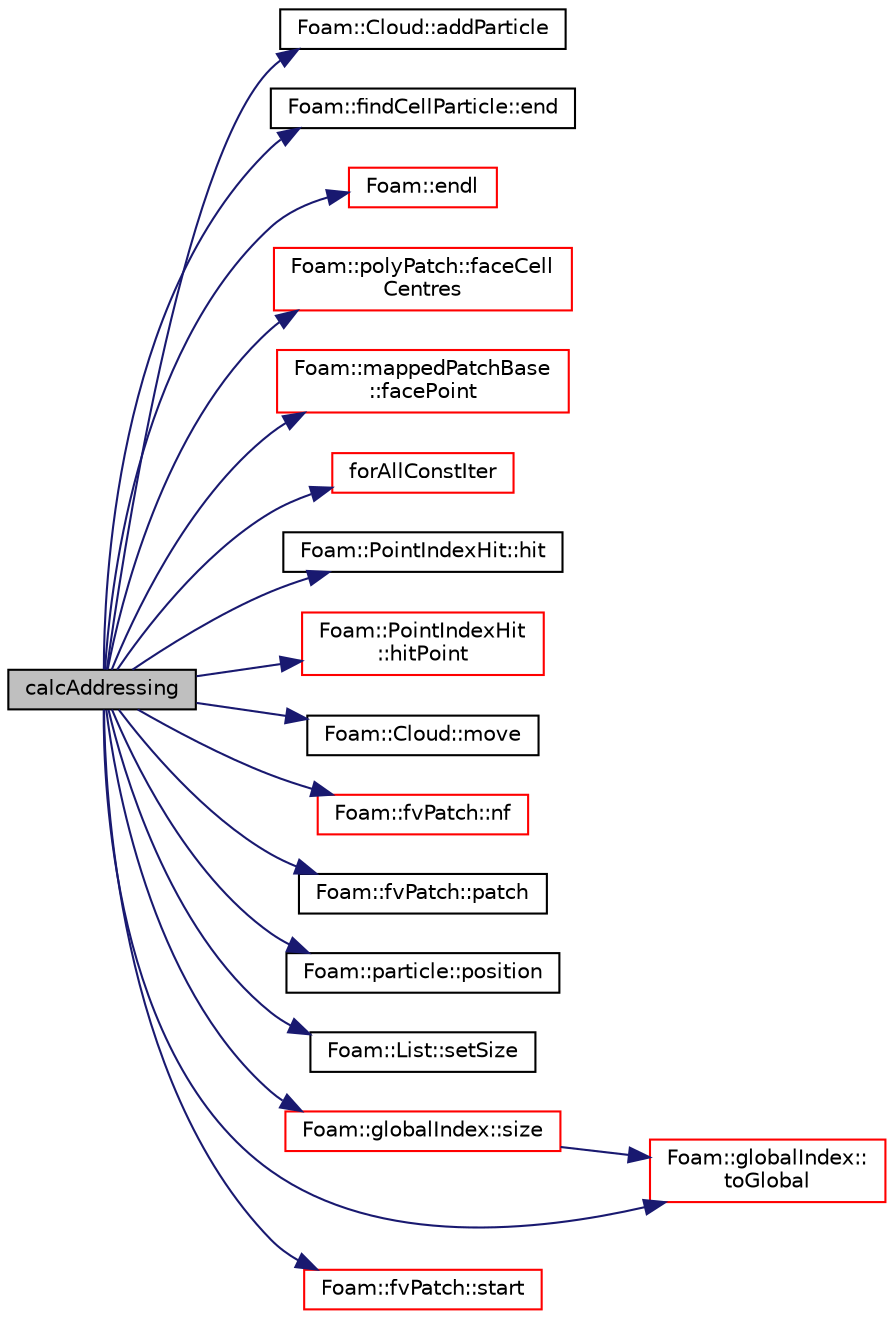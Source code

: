 digraph "calcAddressing"
{
  bgcolor="transparent";
  edge [fontname="Helvetica",fontsize="10",labelfontname="Helvetica",labelfontsize="10"];
  node [fontname="Helvetica",fontsize="10",shape=record];
  rankdir="LR";
  Node7 [label="calcAddressing",height=0.2,width=0.4,color="black", fillcolor="grey75", style="filled", fontcolor="black"];
  Node7 -> Node8 [color="midnightblue",fontsize="10",style="solid",fontname="Helvetica"];
  Node8 [label="Foam::Cloud::addParticle",height=0.2,width=0.4,color="black",URL="$a24697.html#ace103b45f1c2f59d2550b2344e635f19",tooltip="Transfer particle to cloud. "];
  Node7 -> Node9 [color="midnightblue",fontsize="10",style="solid",fontname="Helvetica"];
  Node9 [label="Foam::findCellParticle::end",height=0.2,width=0.4,color="black",URL="$a24221.html#a72b4d785f5eb8fe9af336e2398440f1a",tooltip="Point to track to. "];
  Node7 -> Node10 [color="midnightblue",fontsize="10",style="solid",fontname="Helvetica"];
  Node10 [label="Foam::endl",height=0.2,width=0.4,color="red",URL="$a21851.html#a2db8fe02a0d3909e9351bb4275b23ce4",tooltip="Add newline and flush stream. "];
  Node7 -> Node12 [color="midnightblue",fontsize="10",style="solid",fontname="Helvetica"];
  Node12 [label="Foam::polyPatch::faceCell\lCentres",height=0.2,width=0.4,color="red",URL="$a28633.html#acca061594bb06f575376bf7c6e4ab70a",tooltip="Return face cell centres. "];
  Node7 -> Node199 [color="midnightblue",fontsize="10",style="solid",fontname="Helvetica"];
  Node199 [label="Foam::mappedPatchBase\l::facePoint",height=0.2,width=0.4,color="red",URL="$a26225.html#ad0bddf79d2b444844de9954bd3c79317",tooltip="Get a point on the face given a face decomposition method: "];
  Node7 -> Node237 [color="midnightblue",fontsize="10",style="solid",fontname="Helvetica"];
  Node237 [label="forAllConstIter",height=0.2,width=0.4,color="red",URL="$a39311.html#ae21e2836509b0fa7f7cedf6493b11b09"];
  Node7 -> Node425 [color="midnightblue",fontsize="10",style="solid",fontname="Helvetica"];
  Node425 [label="Foam::PointIndexHit::hit",height=0.2,width=0.4,color="black",URL="$a28721.html#aee8dc30bf27cefe419b15f96e594c155",tooltip="Is there a hit. "];
  Node7 -> Node426 [color="midnightblue",fontsize="10",style="solid",fontname="Helvetica"];
  Node426 [label="Foam::PointIndexHit\l::hitPoint",height=0.2,width=0.4,color="red",URL="$a28721.html#a0350feff966a8bc8833a84ca454f1e5e",tooltip="Return hit point. "];
  Node7 -> Node427 [color="midnightblue",fontsize="10",style="solid",fontname="Helvetica"];
  Node427 [label="Foam::Cloud::move",height=0.2,width=0.4,color="black",URL="$a24697.html#a1aa654ad94ec7ea9f8cbfd730b2bb2ce",tooltip="Move the particles. "];
  Node7 -> Node428 [color="midnightblue",fontsize="10",style="solid",fontname="Helvetica"];
  Node428 [label="Foam::fvPatch::nf",height=0.2,width=0.4,color="red",URL="$a23693.html#ac630ebe09f4b9ad480cd839dd3978459",tooltip="Return face normals. "];
  Node7 -> Node443 [color="midnightblue",fontsize="10",style="solid",fontname="Helvetica"];
  Node443 [label="Foam::fvPatch::patch",height=0.2,width=0.4,color="black",URL="$a23693.html#a733fd433f94cab9899e34dcc9709333e",tooltip="Return the polyPatch. "];
  Node7 -> Node444 [color="midnightblue",fontsize="10",style="solid",fontname="Helvetica"];
  Node444 [label="Foam::particle::position",height=0.2,width=0.4,color="black",URL="$a24721.html#aec20ad6ba1a80369ac11240fe4b9360e",tooltip="Return current particle position. "];
  Node7 -> Node117 [color="midnightblue",fontsize="10",style="solid",fontname="Helvetica"];
  Node117 [label="Foam::List::setSize",height=0.2,width=0.4,color="black",URL="$a26833.html#aedb985ffeaf1bdbfeccc2a8730405703",tooltip="Reset size of List. "];
  Node7 -> Node445 [color="midnightblue",fontsize="10",style="solid",fontname="Helvetica"];
  Node445 [label="Foam::globalIndex::size",height=0.2,width=0.4,color="red",URL="$a28481.html#a47b3bf30da1eb3ab8076b5fbe00e0494",tooltip="Global sum of localSizes. "];
  Node445 -> Node447 [color="midnightblue",fontsize="10",style="solid",fontname="Helvetica"];
  Node447 [label="Foam::globalIndex::\ltoGlobal",height=0.2,width=0.4,color="red",URL="$a28481.html#a6e3eb58016c27d6ea3dddea039e43ed5",tooltip="From local to global. "];
  Node7 -> Node448 [color="midnightblue",fontsize="10",style="solid",fontname="Helvetica"];
  Node448 [label="Foam::fvPatch::start",height=0.2,width=0.4,color="red",URL="$a23693.html#a6bfd3e3abb11e98bdb4b98671cec1234",tooltip="Return start label of this patch in the polyMesh face list. "];
  Node7 -> Node447 [color="midnightblue",fontsize="10",style="solid",fontname="Helvetica"];
}
